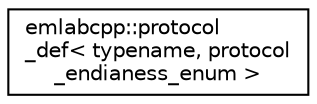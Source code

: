 digraph "Graphical Class Hierarchy"
{
 // LATEX_PDF_SIZE
  edge [fontname="Helvetica",fontsize="10",labelfontname="Helvetica",labelfontsize="10"];
  node [fontname="Helvetica",fontsize="10",shape=record];
  rankdir="LR";
  Node0 [label="emlabcpp::protocol\l_def\< typename, protocol\l_endianess_enum \>",height=0.2,width=0.4,color="black", fillcolor="white", style="filled",URL="$structemlabcpp_1_1protocol__def.html",tooltip=" "];
}
